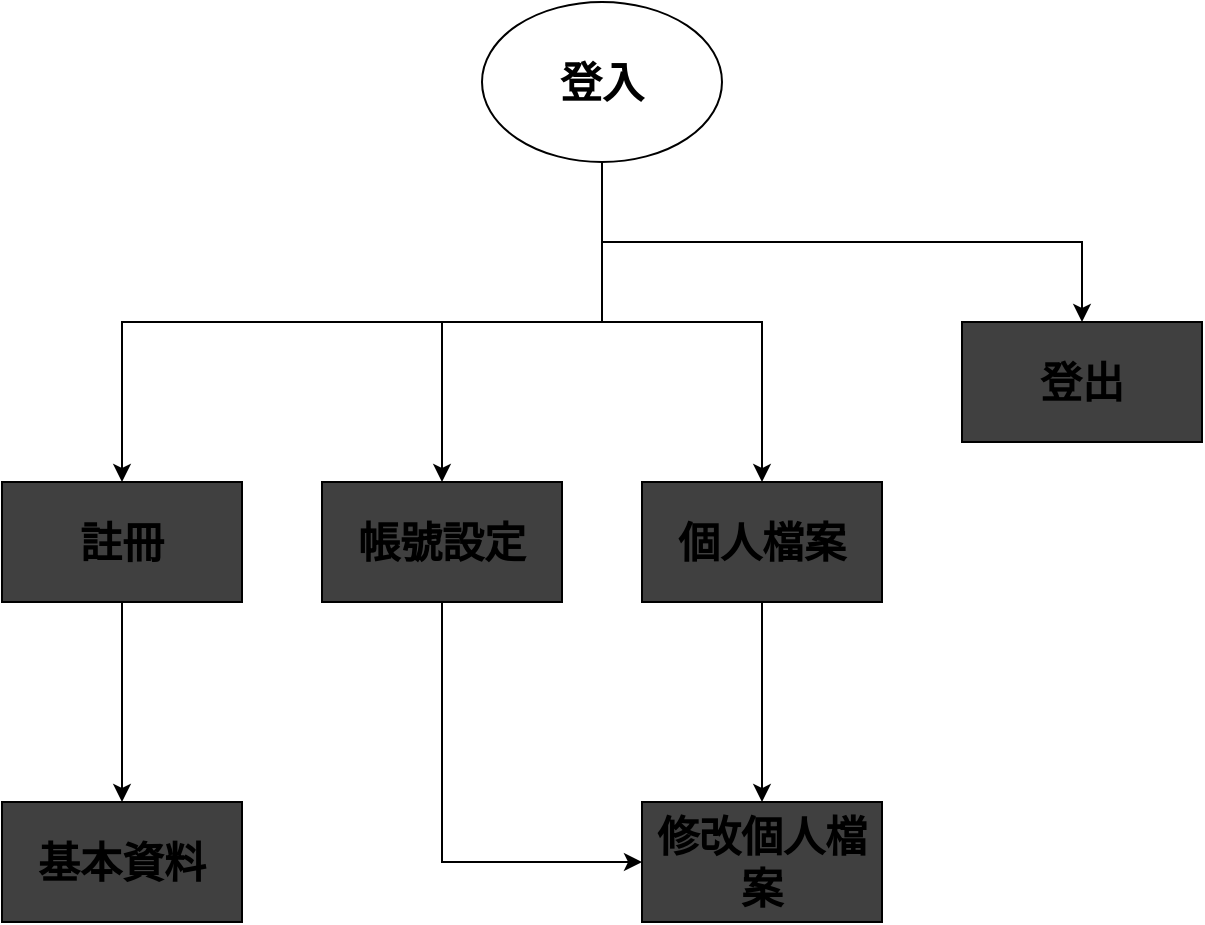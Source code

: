 <mxfile version="17.2.4" type="device"><diagram id="HJ_PBsoaHcOeQ9Eg_umi" name="Page-1"><mxGraphModel dx="2393" dy="820" grid="1" gridSize="10" guides="1" tooltips="1" connect="1" arrows="1" fold="1" page="1" pageScale="1" pageWidth="827" pageHeight="1169" math="0" shadow="0"><root><mxCell id="0"/><mxCell id="1" parent="0"/><mxCell id="gBrmpXHOkx0xa5SYGTZ_-5" style="edgeStyle=orthogonalEdgeStyle;rounded=0;orthogonalLoop=1;jettySize=auto;html=1;exitX=0.5;exitY=1;exitDx=0;exitDy=0;entryX=0.5;entryY=0;entryDx=0;entryDy=0;fontSize=21;" parent="1" source="gBrmpXHOkx0xa5SYGTZ_-1" target="gBrmpXHOkx0xa5SYGTZ_-2" edge="1"><mxGeometry relative="1" as="geometry"/></mxCell><mxCell id="gBrmpXHOkx0xa5SYGTZ_-6" style="edgeStyle=orthogonalEdgeStyle;rounded=0;orthogonalLoop=1;jettySize=auto;html=1;exitX=0.5;exitY=1;exitDx=0;exitDy=0;entryX=0.5;entryY=0;entryDx=0;entryDy=0;fontSize=21;" parent="1" source="gBrmpXHOkx0xa5SYGTZ_-1" target="gBrmpXHOkx0xa5SYGTZ_-3" edge="1"><mxGeometry relative="1" as="geometry"/></mxCell><mxCell id="gBrmpXHOkx0xa5SYGTZ_-7" style="edgeStyle=orthogonalEdgeStyle;rounded=0;orthogonalLoop=1;jettySize=auto;html=1;exitX=0.5;exitY=1;exitDx=0;exitDy=0;entryX=0.5;entryY=0;entryDx=0;entryDy=0;fontSize=21;" parent="1" source="gBrmpXHOkx0xa5SYGTZ_-1" target="gBrmpXHOkx0xa5SYGTZ_-4" edge="1"><mxGeometry relative="1" as="geometry"/></mxCell><mxCell id="gBrmpXHOkx0xa5SYGTZ_-11" style="edgeStyle=orthogonalEdgeStyle;rounded=0;orthogonalLoop=1;jettySize=auto;html=1;exitX=0.5;exitY=1;exitDx=0;exitDy=0;entryX=0.5;entryY=0;entryDx=0;entryDy=0;fontSize=21;" parent="1" source="gBrmpXHOkx0xa5SYGTZ_-1" target="gBrmpXHOkx0xa5SYGTZ_-10" edge="1"><mxGeometry relative="1" as="geometry"/></mxCell><mxCell id="gBrmpXHOkx0xa5SYGTZ_-1" value="&lt;font style=&quot;font-size: 21px&quot;&gt;登入&lt;/font&gt;" style="ellipse;whiteSpace=wrap;html=1;fontStyle=1" parent="1" vertex="1"><mxGeometry x="160" width="120" height="80" as="geometry"/></mxCell><mxCell id="gBrmpXHOkx0xa5SYGTZ_-13" style="edgeStyle=orthogonalEdgeStyle;rounded=0;orthogonalLoop=1;jettySize=auto;html=1;exitX=0.5;exitY=1;exitDx=0;exitDy=0;entryX=0.5;entryY=0;entryDx=0;entryDy=0;fontSize=21;" parent="1" source="gBrmpXHOkx0xa5SYGTZ_-2" target="gBrmpXHOkx0xa5SYGTZ_-12" edge="1"><mxGeometry relative="1" as="geometry"/></mxCell><mxCell id="gBrmpXHOkx0xa5SYGTZ_-2" value="註冊" style="rounded=0;whiteSpace=wrap;html=1;fontSize=21;fillColor=#404040;fontStyle=1" parent="1" vertex="1"><mxGeometry x="-80" y="240" width="120" height="60" as="geometry"/></mxCell><mxCell id="gBrmpXHOkx0xa5SYGTZ_-16" style="edgeStyle=orthogonalEdgeStyle;rounded=0;orthogonalLoop=1;jettySize=auto;html=1;exitX=0.5;exitY=1;exitDx=0;exitDy=0;entryX=0;entryY=0.5;entryDx=0;entryDy=0;fontSize=21;" parent="1" source="gBrmpXHOkx0xa5SYGTZ_-3" target="gBrmpXHOkx0xa5SYGTZ_-14" edge="1"><mxGeometry relative="1" as="geometry"/></mxCell><mxCell id="gBrmpXHOkx0xa5SYGTZ_-3" value="帳號設定" style="rounded=0;whiteSpace=wrap;html=1;fontSize=21;fillColor=#404040;fontStyle=1" parent="1" vertex="1"><mxGeometry x="80" y="240" width="120" height="60" as="geometry"/></mxCell><mxCell id="gBrmpXHOkx0xa5SYGTZ_-15" style="edgeStyle=orthogonalEdgeStyle;rounded=0;orthogonalLoop=1;jettySize=auto;html=1;exitX=0.5;exitY=1;exitDx=0;exitDy=0;entryX=0.5;entryY=0;entryDx=0;entryDy=0;fontSize=21;" parent="1" source="gBrmpXHOkx0xa5SYGTZ_-4" target="gBrmpXHOkx0xa5SYGTZ_-14" edge="1"><mxGeometry relative="1" as="geometry"/></mxCell><mxCell id="gBrmpXHOkx0xa5SYGTZ_-4" value="個人檔案" style="rounded=0;whiteSpace=wrap;html=1;fontSize=21;fillColor=#404040;fontStyle=1" parent="1" vertex="1"><mxGeometry x="240" y="240" width="120" height="60" as="geometry"/></mxCell><mxCell id="gBrmpXHOkx0xa5SYGTZ_-10" value="登出" style="rounded=0;whiteSpace=wrap;html=1;fontSize=21;fillColor=#404040;fontStyle=1" parent="1" vertex="1"><mxGeometry x="400" y="160" width="120" height="60" as="geometry"/></mxCell><mxCell id="gBrmpXHOkx0xa5SYGTZ_-12" value="基本資料" style="rounded=0;whiteSpace=wrap;html=1;fontSize=21;fillColor=#404040;fontStyle=1" parent="1" vertex="1"><mxGeometry x="-80" y="400" width="120" height="60" as="geometry"/></mxCell><mxCell id="gBrmpXHOkx0xa5SYGTZ_-14" value="修改個人檔案" style="rounded=0;whiteSpace=wrap;html=1;fontSize=21;fillColor=#404040;fontStyle=1" parent="1" vertex="1"><mxGeometry x="240" y="400" width="120" height="60" as="geometry"/></mxCell></root></mxGraphModel></diagram></mxfile>